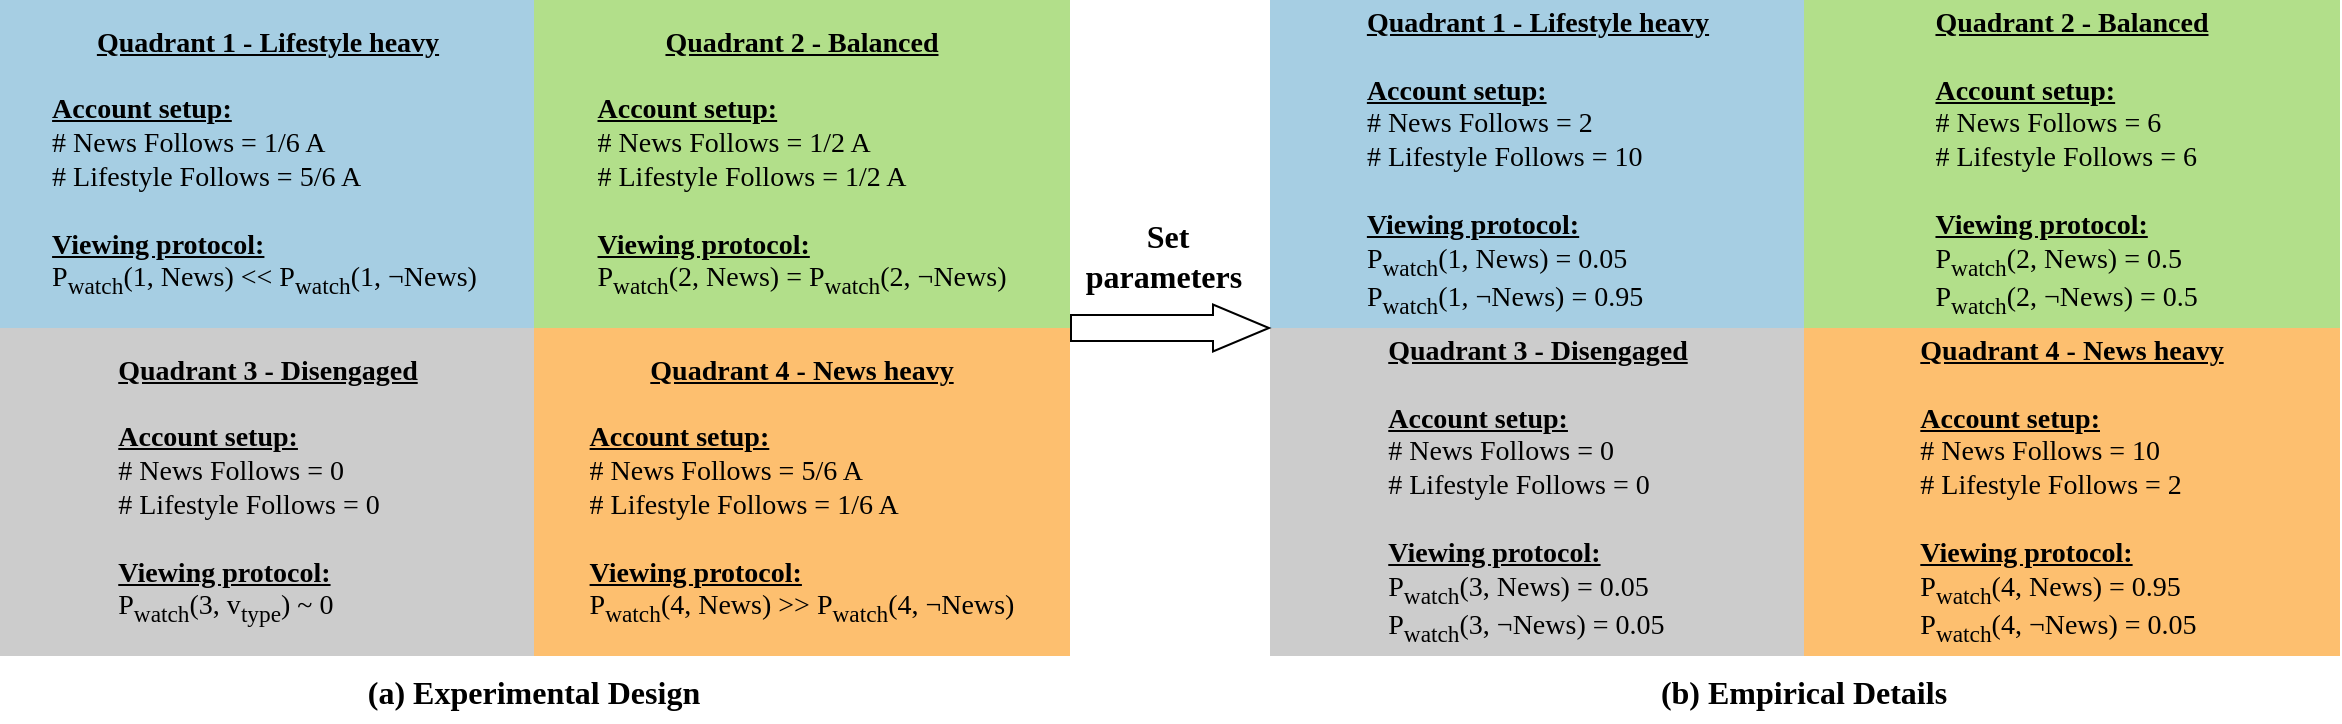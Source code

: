 <mxfile version="26.2.14">
  <diagram name="Page-1" id="hRr5kimbQxW6g2onVM2X">
    <mxGraphModel dx="1452" dy="979" grid="1" gridSize="1" guides="1" tooltips="1" connect="1" arrows="1" fold="1" page="1" pageScale="1" pageWidth="850" pageHeight="1100" math="0" shadow="0" adaptiveColors="auto">
      <root>
        <mxCell id="0" />
        <mxCell id="1" parent="0" />
        <mxCell id="ILlvKbUS54B9NnVb6DW4-1" value="&lt;u&gt;&lt;b&gt;Quadrant 1 - Lifestyle heavy&lt;/b&gt;&lt;/u&gt;&lt;div&gt;&lt;u&gt;&lt;br&gt;&lt;/u&gt;&lt;/div&gt;&lt;div&gt;&lt;div style=&quot;text-align: left;&quot;&gt;&lt;u&gt;&lt;b&gt;Account setup:&lt;/b&gt;&lt;/u&gt;&lt;/div&gt;&lt;div style=&quot;text-align: left;&quot;&gt;# News Follows = 1/6 A&lt;/div&gt;&lt;div&gt;&lt;div style=&quot;text-align: left;&quot;&gt;# Lifestyle Follows = 5/6 A&lt;/div&gt;&lt;div style=&quot;text-align: left;&quot;&gt;&lt;br&gt;&lt;/div&gt;&lt;div style=&quot;text-align: left;&quot;&gt;&lt;u&gt;&lt;b&gt;Viewing protocol:&lt;/b&gt;&lt;/u&gt;&lt;/div&gt;&lt;div style=&quot;text-align: left;&quot;&gt;P&lt;sub&gt;watch&lt;/sub&gt;(1, News) &amp;lt;&amp;lt; P&lt;sub&gt;watch&lt;/sub&gt;(1,&amp;nbsp;¬News)&amp;nbsp;&lt;/div&gt;&lt;/div&gt;&lt;/div&gt;" style="rounded=0;whiteSpace=wrap;html=1;fillColor=#A6CEE3;strokeColor=none;fontColor=light-dark(#000000, #191919);fontFamily=Times New Roman;fontSize=14;" parent="1" vertex="1">
          <mxGeometry x="16" y="11" width="268" height="164" as="geometry" />
        </mxCell>
        <mxCell id="ILlvKbUS54B9NnVb6DW4-2" value="&lt;u style=&quot;caret-color: rgb(247, 247, 247);&quot;&gt;&lt;b&gt;Quadrant 2 - Balanced&lt;/b&gt;&lt;/u&gt;&lt;div style=&quot;caret-color: rgb(247, 247, 247);&quot;&gt;&lt;u&gt;&lt;br&gt;&lt;/u&gt;&lt;/div&gt;&lt;div style=&quot;caret-color: rgb(247, 247, 247);&quot;&gt;&lt;div style=&quot;text-align: left;&quot;&gt;&lt;u&gt;&lt;b&gt;Account setup:&lt;/b&gt;&lt;/u&gt;&lt;/div&gt;&lt;div style=&quot;text-align: left;&quot;&gt;&lt;span&gt;# News Follows = 1/2 A&lt;/span&gt;&lt;/div&gt;&lt;div&gt;&lt;div style=&quot;text-align: left;&quot;&gt;&lt;span&gt;# Lifestyle Follows = 1/2 A&amp;nbsp;&lt;/span&gt;&lt;/div&gt;&lt;div style=&quot;text-align: left;&quot;&gt;&lt;span&gt;&lt;br&gt;&lt;/span&gt;&lt;/div&gt;&lt;div style=&quot;text-align: left;&quot;&gt;&lt;u&gt;&lt;b&gt;Viewing protocol:&lt;/b&gt;&lt;/u&gt;&lt;/div&gt;&lt;div style=&quot;text-align: left;&quot;&gt;&lt;span style=&quot;caret-color: rgb(247, 247, 247);&quot;&gt;P&lt;/span&gt;&lt;sub style=&quot;caret-color: rgb(247, 247, 247);&quot;&gt;watch&lt;/sub&gt;(2, News) =&amp;nbsp;&lt;span style=&quot;caret-color: rgb(247, 247, 247);&quot;&gt;&lt;span style=&quot;caret-color: rgb(247, 247, 247);&quot;&gt;P&lt;/span&gt;&lt;sub style=&quot;caret-color: rgb(247, 247, 247);&quot;&gt;watch&lt;/sub&gt;(2,&amp;nbsp;¬News)&lt;/span&gt;&lt;/div&gt;&lt;/div&gt;&lt;/div&gt;" style="rounded=0;whiteSpace=wrap;html=1;fillColor=#B2DF8A;strokeColor=none;fontColor=#000000;fontFamily=Times New Roman;fontSize=14;" parent="1" vertex="1">
          <mxGeometry x="283" y="11" width="268" height="164" as="geometry" />
        </mxCell>
        <mxCell id="ILlvKbUS54B9NnVb6DW4-3" value="&lt;u style=&quot;caret-color: rgb(247, 247, 247);&quot;&gt;&lt;b style=&quot;color: rgb(0, 0, 0);&quot;&gt;Quadrant 3 - Disengaged&lt;/b&gt;&lt;/u&gt;&lt;div style=&quot;caret-color: rgb(247, 247, 247);&quot;&gt;&lt;u style=&quot;color: rgb(0, 0, 0);&quot;&gt;&lt;br&gt;&lt;/u&gt;&lt;/div&gt;&lt;div style=&quot;caret-color: rgb(247, 247, 247);&quot;&gt;&lt;div style=&quot;text-align: left;&quot;&gt;&lt;u&gt;&lt;b style=&quot;color: rgb(0, 0, 0);&quot;&gt;Account setup:&lt;/b&gt;&lt;/u&gt;&lt;/div&gt;&lt;div style=&quot;text-align: left;&quot;&gt;&lt;span style=&quot;color: rgb(0, 0, 0);&quot;&gt;# News Follows = 0&lt;/span&gt;&lt;/div&gt;&lt;div&gt;&lt;div style=&quot;text-align: left;&quot;&gt;&lt;span style=&quot;color: rgb(0, 0, 0);&quot;&gt;# Lifestyle Follows = 0&lt;/span&gt;&lt;/div&gt;&lt;div style=&quot;text-align: left;&quot;&gt;&lt;span style=&quot;color: rgb(0, 0, 0);&quot;&gt;&lt;br&gt;&lt;/span&gt;&lt;/div&gt;&lt;div style=&quot;text-align: left;&quot;&gt;&lt;u&gt;&lt;b style=&quot;color: rgb(0, 0, 0);&quot;&gt;Viewing protocol:&lt;/b&gt;&lt;/u&gt;&lt;/div&gt;&lt;div style=&quot;text-align: left;&quot;&gt;&lt;span style=&quot;color: rgb(0, 0, 0);&quot;&gt;&lt;span style=&quot;caret-color: rgb(247, 247, 247);&quot;&gt;P&lt;/span&gt;&lt;sub style=&quot;caret-color: rgb(247, 247, 247);&quot;&gt;watch&lt;/sub&gt;(3, v&lt;sub&gt;type&lt;/sub&gt;&lt;span style=&quot;caret-color: rgb(247, 247, 247);&quot;&gt;) ~ 0&lt;/span&gt;&lt;/span&gt;&lt;/div&gt;&lt;/div&gt;&lt;/div&gt;" style="rounded=0;whiteSpace=wrap;html=1;fillColor=#CCCCCC;strokeColor=none;fontColor=#000000;fontFamily=Times New Roman;fontSize=14;" parent="1" vertex="1">
          <mxGeometry x="16" y="175" width="268" height="164" as="geometry" />
        </mxCell>
        <mxCell id="ILlvKbUS54B9NnVb6DW4-4" value="&lt;u&gt;&lt;b&gt;Quadrant 4 - News heavy&lt;/b&gt;&lt;/u&gt;&lt;div&gt;&lt;u&gt;&lt;br&gt;&lt;/u&gt;&lt;/div&gt;&lt;div&gt;&lt;div style=&quot;text-align: left;&quot;&gt;&lt;u&gt;&lt;b&gt;Account setup:&lt;/b&gt;&lt;/u&gt;&lt;/div&gt;&lt;div style=&quot;text-align: left;&quot;&gt;# News Follows = 5/6 A&lt;/div&gt;&lt;div&gt;&lt;div style=&quot;text-align: left;&quot;&gt;# Lifestyle Follows = 1/6 A&amp;nbsp;&lt;/div&gt;&lt;div style=&quot;text-align: left;&quot;&gt;&lt;br&gt;&lt;/div&gt;&lt;div style=&quot;text-align: left;&quot;&gt;&lt;u&gt;&lt;b&gt;Viewing protocol:&lt;/b&gt;&lt;/u&gt;&lt;/div&gt;&lt;div style=&quot;text-align: left;&quot;&gt;&lt;span style=&quot;caret-color: rgb(247, 247, 247);&quot;&gt;P&lt;/span&gt;&lt;sub style=&quot;caret-color: rgb(247, 247, 247);&quot;&gt;watch&lt;/sub&gt;(4, News) &amp;gt;&amp;gt;&amp;nbsp;&lt;span style=&quot;caret-color: rgb(247, 247, 247);&quot;&gt;P&lt;/span&gt;&lt;sub style=&quot;caret-color: rgb(247, 247, 247);&quot;&gt;watch&lt;/sub&gt;(4,&amp;nbsp;¬News)&lt;/div&gt;&lt;/div&gt;&lt;/div&gt;" style="rounded=0;whiteSpace=wrap;html=1;fillColor=#FDBF6F;strokeColor=none;fontColor=#000000;fontFamily=Times New Roman;fontSize=14;gradientColor=none;" parent="1" vertex="1">
          <mxGeometry x="283" y="175" width="268" height="164" as="geometry" />
        </mxCell>
        <mxCell id="ILlvKbUS54B9NnVb6DW4-13" value="(a) Experimental Design" style="text;html=1;align=center;verticalAlign=middle;whiteSpace=wrap;rounded=0;fontFamily=Times New Roman;fontSize=16;fontStyle=1" parent="1" vertex="1">
          <mxGeometry x="188" y="342" width="190" height="30" as="geometry" />
        </mxCell>
        <mxCell id="ILlvKbUS54B9NnVb6DW4-14" value="&lt;u&gt;&lt;b&gt;Quadrant 1 - Lifestyle heavy&lt;/b&gt;&lt;/u&gt;&lt;div&gt;&lt;u&gt;&lt;br&gt;&lt;/u&gt;&lt;/div&gt;&lt;div&gt;&lt;div style=&quot;text-align: left;&quot;&gt;&lt;u&gt;&lt;b&gt;Account setup:&lt;/b&gt;&lt;/u&gt;&lt;/div&gt;&lt;div style=&quot;text-align: left;&quot;&gt;# News Follows = 2&lt;/div&gt;&lt;div&gt;&lt;div style=&quot;text-align: left;&quot;&gt;# Lifestyle Follows = 10&lt;/div&gt;&lt;div style=&quot;text-align: left;&quot;&gt;&lt;br&gt;&lt;/div&gt;&lt;div style=&quot;text-align: left;&quot;&gt;&lt;u&gt;&lt;b&gt;Viewing protocol:&lt;/b&gt;&lt;/u&gt;&lt;/div&gt;&lt;div style=&quot;text-align: left;&quot;&gt;P&lt;sub&gt;watch&lt;/sub&gt;(1, News) = 0.05&lt;br&gt;&lt;/div&gt;&lt;/div&gt;&lt;div style=&quot;text-align: left;&quot;&gt;P&lt;sub&gt;watch&lt;/sub&gt;(1,&amp;nbsp;&lt;span&gt;¬&lt;/span&gt;News) = 0.95&lt;/div&gt;&lt;/div&gt;" style="rounded=0;whiteSpace=wrap;html=1;fillColor=#A6CEE3;strokeColor=none;fontColor=#000000;fontFamily=Times New Roman;fontSize=14;" parent="1" vertex="1">
          <mxGeometry x="651" y="11" width="268" height="164" as="geometry" />
        </mxCell>
        <mxCell id="ILlvKbUS54B9NnVb6DW4-15" value="&lt;u style=&quot;caret-color: rgb(247, 247, 247);&quot;&gt;&lt;b&gt;Quadrant 2 - Balanced&lt;/b&gt;&lt;/u&gt;&lt;div style=&quot;caret-color: rgb(247, 247, 247);&quot;&gt;&lt;u&gt;&lt;br&gt;&lt;/u&gt;&lt;/div&gt;&lt;div style=&quot;caret-color: rgb(247, 247, 247);&quot;&gt;&lt;div style=&quot;text-align: left;&quot;&gt;&lt;u&gt;&lt;b&gt;Account setup:&lt;/b&gt;&lt;/u&gt;&lt;/div&gt;&lt;div style=&quot;text-align: left;&quot;&gt;&lt;span&gt;# News Follows = 6&lt;/span&gt;&lt;/div&gt;&lt;div&gt;&lt;div style=&quot;text-align: left;&quot;&gt;&lt;span&gt;# Lifestyle Follows = 6&amp;nbsp;&lt;/span&gt;&lt;/div&gt;&lt;div style=&quot;text-align: left;&quot;&gt;&lt;span&gt;&lt;br&gt;&lt;/span&gt;&lt;/div&gt;&lt;div style=&quot;text-align: left;&quot;&gt;&lt;u&gt;&lt;b&gt;Viewing protocol:&lt;/b&gt;&lt;/u&gt;&lt;/div&gt;&lt;div style=&quot;text-align: left;&quot;&gt;&lt;span style=&quot;caret-color: rgb(247, 247, 247);&quot;&gt;P&lt;/span&gt;&lt;sub style=&quot;caret-color: rgb(247, 247, 247);&quot;&gt;watch&lt;/sub&gt;(2, News) =&amp;nbsp;0.5&lt;br&gt;&lt;/div&gt;&lt;/div&gt;&lt;div style=&quot;text-align: left;&quot;&gt;&lt;span style=&quot;caret-color: rgb(247, 247, 247);&quot;&gt;P&lt;/span&gt;&lt;sub style=&quot;caret-color: rgb(247, 247, 247);&quot;&gt;watch&lt;/sub&gt;&lt;span&gt;(2,&amp;nbsp;¬News) = 0.5&lt;/span&gt;&lt;/div&gt;&lt;/div&gt;" style="rounded=0;whiteSpace=wrap;html=1;fillColor=#B2DF8A;strokeColor=none;fontColor=#000000;fontFamily=Times New Roman;fontSize=14;" parent="1" vertex="1">
          <mxGeometry x="918" y="11" width="268" height="164" as="geometry" />
        </mxCell>
        <mxCell id="ILlvKbUS54B9NnVb6DW4-16" value="&lt;u style=&quot;caret-color: rgb(247, 247, 247);&quot;&gt;&lt;b&gt;Quadrant 3 - Disengaged&lt;/b&gt;&lt;/u&gt;&lt;div style=&quot;caret-color: rgb(247, 247, 247);&quot;&gt;&lt;u&gt;&lt;br&gt;&lt;/u&gt;&lt;/div&gt;&lt;div style=&quot;caret-color: rgb(247, 247, 247);&quot;&gt;&lt;div style=&quot;text-align: left;&quot;&gt;&lt;u&gt;&lt;b&gt;Account setup:&lt;/b&gt;&lt;/u&gt;&lt;/div&gt;&lt;div style=&quot;text-align: left;&quot;&gt;# News Follows = 0&lt;/div&gt;&lt;div&gt;&lt;div style=&quot;text-align: left;&quot;&gt;# Lifestyle Follows = 0&lt;/div&gt;&lt;div style=&quot;text-align: left;&quot;&gt;&lt;br&gt;&lt;/div&gt;&lt;div style=&quot;text-align: left;&quot;&gt;&lt;u&gt;&lt;b&gt;Viewing protocol:&lt;/b&gt;&lt;/u&gt;&lt;/div&gt;&lt;div style=&quot;text-align: left;&quot;&gt;&lt;span style=&quot;caret-color: rgb(247, 247, 247);&quot;&gt;P&lt;/span&gt;&lt;sub style=&quot;caret-color: rgb(247, 247, 247);&quot;&gt;watch&lt;/sub&gt;(3, News) = 0.05&lt;br&gt;&lt;/div&gt;&lt;/div&gt;&lt;div style=&quot;text-align: left;&quot;&gt;&lt;span style=&quot;caret-color: rgb(247, 247, 247);&quot;&gt;P&lt;/span&gt;&lt;sub style=&quot;caret-color: rgb(247, 247, 247);&quot;&gt;watch&lt;/sub&gt;(3,&amp;nbsp;¬News) = 0.05&lt;/div&gt;&lt;/div&gt;" style="rounded=0;whiteSpace=wrap;html=1;fillColor=#CCCCCC;strokeColor=none;fontColor=#000000;fontFamily=Times New Roman;fontSize=14;" parent="1" vertex="1">
          <mxGeometry x="651" y="175" width="268" height="164" as="geometry" />
        </mxCell>
        <mxCell id="ILlvKbUS54B9NnVb6DW4-17" value="&lt;u&gt;&lt;b&gt;Quadrant 4 - News heavy&lt;/b&gt;&lt;/u&gt;&lt;div&gt;&lt;u&gt;&lt;br&gt;&lt;/u&gt;&lt;/div&gt;&lt;div&gt;&lt;div style=&quot;text-align: left;&quot;&gt;&lt;u&gt;&lt;b&gt;Account setup:&lt;/b&gt;&lt;/u&gt;&lt;/div&gt;&lt;div style=&quot;text-align: left;&quot;&gt;# News Follows = 10&lt;/div&gt;&lt;div&gt;&lt;div style=&quot;text-align: left;&quot;&gt;# Lifestyle Follows = 2&lt;/div&gt;&lt;div style=&quot;text-align: left;&quot;&gt;&lt;br&gt;&lt;/div&gt;&lt;div style=&quot;text-align: left;&quot;&gt;&lt;u&gt;&lt;b&gt;Viewing protocol:&lt;/b&gt;&lt;/u&gt;&lt;/div&gt;&lt;div style=&quot;text-align: left;&quot;&gt;&lt;span style=&quot;caret-color: rgb(247, 247, 247);&quot;&gt;P&lt;/span&gt;&lt;sub style=&quot;caret-color: rgb(247, 247, 247);&quot;&gt;watch&lt;/sub&gt;(4, News) = 0.95&lt;br&gt;&lt;/div&gt;&lt;/div&gt;&lt;div style=&quot;text-align: left;&quot;&gt;&lt;span style=&quot;caret-color: rgb(247, 247, 247);&quot;&gt;P&lt;/span&gt;&lt;sub style=&quot;caret-color: rgb(247, 247, 247);&quot;&gt;watch&lt;/sub&gt;(4,&amp;nbsp;¬News) = 0.05&lt;/div&gt;&lt;/div&gt;" style="rounded=0;whiteSpace=wrap;html=1;fillColor=#FDBF6F;strokeColor=none;fontColor=#000000;fontFamily=Times New Roman;fontSize=14;" parent="1" vertex="1">
          <mxGeometry x="918" y="175" width="268" height="164" as="geometry" />
        </mxCell>
        <mxCell id="ILlvKbUS54B9NnVb6DW4-18" value="(b) Empirical Details" style="text;html=1;align=center;verticalAlign=middle;whiteSpace=wrap;rounded=0;fontFamily=Times New Roman;fontSize=16;fontStyle=1" parent="1" vertex="1">
          <mxGeometry x="823" y="342" width="190" height="30" as="geometry" />
        </mxCell>
        <mxCell id="ILlvKbUS54B9NnVb6DW4-19" value="" style="shape=flexArrow;endArrow=classic;html=1;rounded=0;fontSize=14;width=12.941;endSize=9;endWidth=9.481;entryX=0;entryY=1;entryDx=0;entryDy=0;exitX=1;exitY=0;exitDx=0;exitDy=0;" parent="1" edge="1" target="ILlvKbUS54B9NnVb6DW4-14" source="ILlvKbUS54B9NnVb6DW4-4">
          <mxGeometry width="50" height="50" relative="1" as="geometry">
            <mxPoint x="568" y="177" as="sourcePoint" />
            <mxPoint x="636" y="175" as="targetPoint" />
          </mxGeometry>
        </mxCell>
        <mxCell id="ILlvKbUS54B9NnVb6DW4-20" value="Set parameters&amp;nbsp;" style="text;html=1;align=center;verticalAlign=middle;whiteSpace=wrap;rounded=0;fontSize=16;fontFamily=Times New Roman;fontStyle=1" parent="1" vertex="1">
          <mxGeometry x="552" y="124" width="96" height="30" as="geometry" />
        </mxCell>
      </root>
    </mxGraphModel>
  </diagram>
</mxfile>
